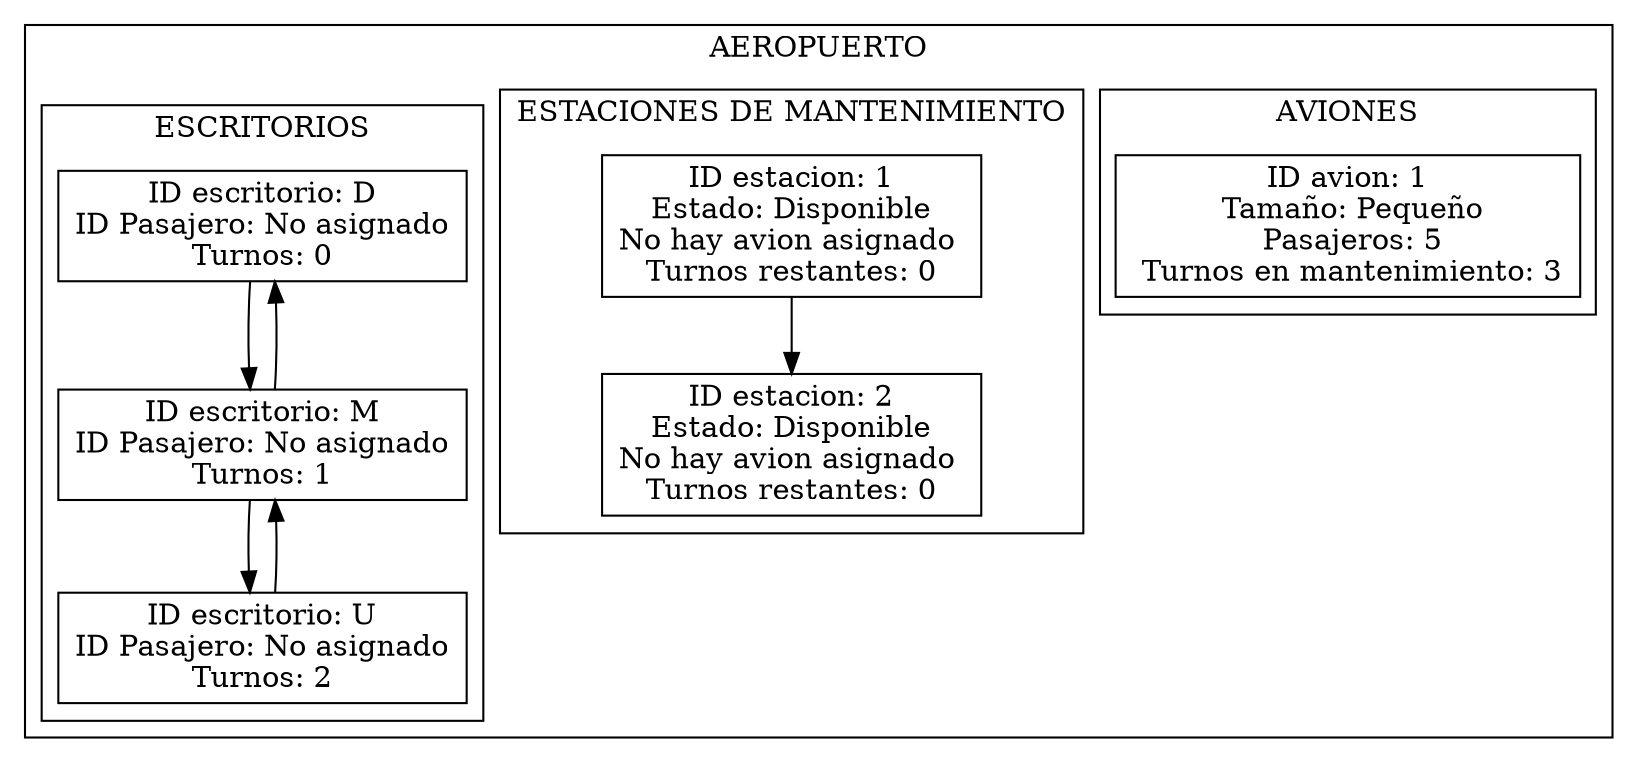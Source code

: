 digraph{
 node[shape = record, color = black];subgraph clusterAeropuerto{ 
label = "AEROPUERTO"; 
	  subgraph clusterAviones{ 
	  label = "AVIONES"; 
		 a0[label="ID avion: 1\n Tamaño: Pequeño\n Pasajeros: 5\n Turnos en mantenimiento: 3 "];
}
	  subgraph clusterlistaSim{ 
	  label = "ESTACIONES DE MANTENIMIENTO"; 
		 b0[label="ID estacion: 1\nEstado: Disponible\nNo hay avion asignado \nTurnos restantes: 0"];
		 b1[label="ID estacion: 2\nEstado: Disponible\nNo hay avion asignado \nTurnos restantes: 0"];
b0->b1[constraint=true];
	 }	  subgraph clusterlistaCola{ 
	  label = "COLA DE ESPERA"; 
	 }	  subgraph clusterlistaColaPas{ 
	  label = "COLA DE PASAJEROS "; 
	 }	  subgraph clusterlistamaleta{ 
	  label = "MALETAS"; 
	 }	  subgraph clusterEscritorios{ 
	  label = "ESCRITORIOS"; 
		 e0[label="ID escritorio: D\nID Pasajero: No asignado\nTurnos: 0
 "];
		 e1[label="ID escritorio: M\nID Pasajero: No asignado\nTurnos: 1
 "];
		 e2[label="ID escritorio: U\nID Pasajero: No asignado\nTurnos: 2
 "];
}
e0->e1
e1->e2
e1->e0
e2->e1
}
}
